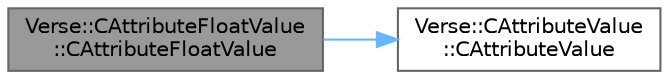 digraph "Verse::CAttributeFloatValue::CAttributeFloatValue"
{
 // INTERACTIVE_SVG=YES
 // LATEX_PDF_SIZE
  bgcolor="transparent";
  edge [fontname=Helvetica,fontsize=10,labelfontname=Helvetica,labelfontsize=10];
  node [fontname=Helvetica,fontsize=10,shape=box,height=0.2,width=0.4];
  rankdir="LR";
  Node1 [id="Node000001",label="Verse::CAttributeFloatValue\l::CAttributeFloatValue",height=0.2,width=0.4,color="gray40", fillcolor="grey60", style="filled", fontcolor="black",tooltip=" "];
  Node1 -> Node2 [id="edge1_Node000001_Node000002",color="steelblue1",style="solid",tooltip=" "];
  Node2 [id="Node000002",label="Verse::CAttributeValue\l::CAttributeValue",height=0.2,width=0.4,color="grey40", fillcolor="white", style="filled",URL="$d7/d89/classVerse_1_1CAttributeValue.html#a01d65da5bba28c9cb75657b2bc50cd15",tooltip=" "];
}

